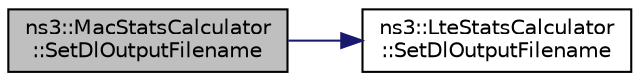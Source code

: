 digraph "ns3::MacStatsCalculator::SetDlOutputFilename"
{
 // LATEX_PDF_SIZE
  edge [fontname="Helvetica",fontsize="10",labelfontname="Helvetica",labelfontsize="10"];
  node [fontname="Helvetica",fontsize="10",shape=record];
  rankdir="LR";
  Node1 [label="ns3::MacStatsCalculator\l::SetDlOutputFilename",height=0.2,width=0.4,color="black", fillcolor="grey75", style="filled", fontcolor="black",tooltip="Set the name of the file where the downlink statistics will be stored."];
  Node1 -> Node2 [color="midnightblue",fontsize="10",style="solid",fontname="Helvetica"];
  Node2 [label="ns3::LteStatsCalculator\l::SetDlOutputFilename",height=0.2,width=0.4,color="black", fillcolor="white", style="filled",URL="$classns3_1_1_lte_stats_calculator.html#a1cd704e00a2384ef49fa74a7d29f91c1",tooltip="Set the name of the file where the downlink statistics will be stored."];
}
